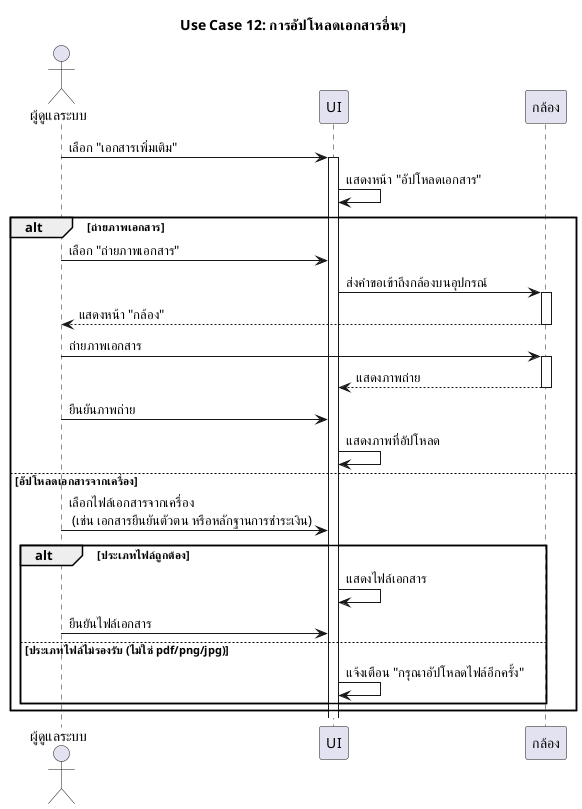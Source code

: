 @startuml  Use Case 12: การอัปโหลดเอกสารอื่นๆ
title Use Case 12: การอัปโหลดเอกสารอื่นๆ
skinparam defaultFontName "TH Sarabun New"

actor "ผู้ดูแลระบบ" as Admin
participant "UI" as UI
participant "กล้อง" as Camera

Admin -> UI      : เลือก "เอกสารเพิ่มเติม"
activate UI
UI -> UI         : แสดงหน้า "อัปโหลดเอกสาร"

alt ถ่ายภาพเอกสาร
    Admin -> UI       : เลือก "ถ่ายภาพเอกสาร"
    UI -> Camera      : ส่งคำขอเข้าถึงกล้องบนอุปกรณ์
    activate Camera
    Camera --> Admin  : แสดงหน้า "กล้อง"
    deactivate Camera

    Admin -> Camera   : ถ่ายภาพเอกสาร
    activate Camera
    Camera --> UI     : แสดงภาพถ่าย
    deactivate Camera

    Admin -> UI       : ยืนยันภาพถ่าย
    UI -> UI          : แสดงภาพที่อัปโหลด

else อัปโหลดเอกสารจากเครื่อง
    Admin -> UI       : เลือกไฟล์เอกสารจากเครื่อง \n (เช่น เอกสารยืนยันตัวตน หรือหลักฐานการชำระเงิน)
    alt ประเภทไฟล์ถูกต้อง
        UI -> UI      : แสดงไฟล์เอกสาร
        Admin -> UI   : ยืนยันไฟล์เอกสาร
    else ประเภทไฟล์ไม่รองรับ (ไม่ใช่ pdf/png/jpg)
        UI -> UI      : แจ้งเตือน "กรุณาอัปโหลดไฟล์อีกครั้ง"
    end
end
@enduml